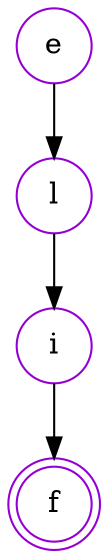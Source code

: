 digraph {   
    node [shape = doublecircle, color = darkviolet] f ;
    node [shape = circle];
    node [color= darkviolet];
    e -> l -> i -> f;	
}
